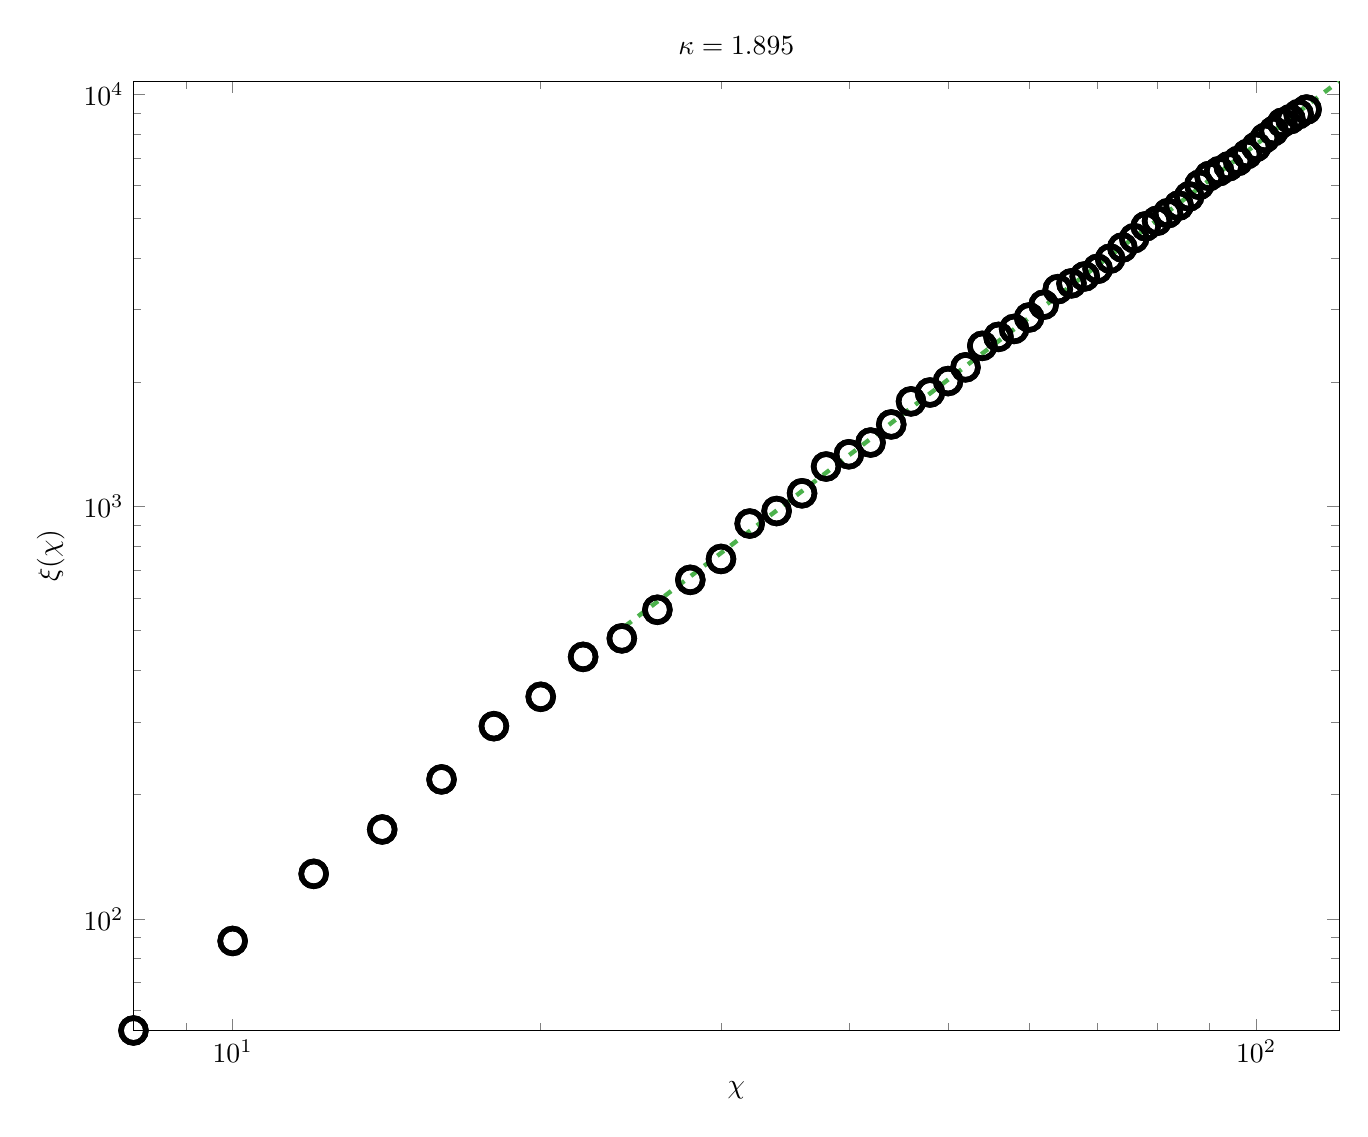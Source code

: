 % This file was created by matlab2tikz.
%
%The latest updates can be retrieved from
%  http://www.mathworks.com/matlabcentral/fileexchange/22022-matlab2tikz-matlab2tikz
%where you can also make suggestions and rate matlab2tikz.
%
\begin{tikzpicture}

\begin{axis}[%
width=6.028in,
height=4.747in,
at={(1.011in,0.649in)},
scale only axis,
xmode=log,
xmin=8,
xmax=120.484,
xminorticks=true,
xlabel={$\chi$},
ymode=log,
ymin=53.596,
ymax=10749.149,
yminorticks=true,
ylabel={$\xi(\chi)$},
axis background/.style={fill=white},
title style={font=\bfseries},
title={$\kappa = 1.895$}
]
\addplot [color=black,line width=2.0pt,mark size=4.5pt,only marks,mark=o,mark options={solid},forget plot]
  table[row sep=crcr]{%
8	53.596\\
10	88.364\\
12	128.525\\
14	164.662\\
16	217.777\\
18	293.155\\
20	345.446\\
22	431.712\\
24	478.657\\
26	561.544\\
28	663.678\\
30	745.859\\
32	908.794\\
34	974.684\\
36	1075.977\\
38	1249.473\\
40	1337.965\\
42	1428.645\\
44	1580.61\\
46	1797.643\\
48	1889.263\\
50	2013.637\\
52	2173.771\\
54	2451.194\\
56	2576.926\\
58	2693.828\\
60	2872.125\\
62	3083.841\\
64	3363.632\\
66	3474.978\\
68	3612.714\\
70	3768.613\\
72	3988.887\\
74	4244.581\\
76	4471.896\\
78	4777.744\\
80	4926.927\\
82	5142.111\\
84	5362.733\\
86	5646.387\\
88	6023.844\\
90	6328.876\\
92	6500.794\\
94	6680.199\\
96	6883.249\\
98	7153.226\\
100	7447.479\\
102	7826.745\\
104	8130.964\\
106	8516.922\\
108	8692.325\\
110	8940.318\\
112	9169.835\\
};
\addplot [color=green!40!gray,dashed,line width=1.6pt,forget plot]
  table[row sep=crcr]{%
24.169	511.898\\
24.565	527.885\\
24.966	544.37\\
25.375	561.371\\
25.79	578.902\\
26.212	596.981\\
26.641	615.625\\
27.076	634.851\\
27.519	654.677\\
27.97	675.123\\
28.427	696.206\\
28.892	717.949\\
29.365	740.37\\
29.845	763.492\\
30.333	787.336\\
30.83	811.924\\
31.334	837.28\\
31.847	863.428\\
32.368	890.393\\
32.897	918.2\\
33.435	946.875\\
33.982	976.446\\
34.538	1006.94\\
35.103	1038.387\\
35.677	1070.815\\
36.261	1104.257\\
36.854	1138.742\\
37.457	1174.305\\
38.07	1210.978\\
38.693	1248.797\\
39.326	1287.797\\
39.969	1328.014\\
40.623	1369.488\\
41.287	1412.257\\
41.963	1456.361\\
42.649	1501.843\\
43.347	1548.745\\
44.056	1597.112\\
44.777	1646.99\\
45.509	1698.425\\
46.254	1751.467\\
47.01	1806.165\\
47.78	1862.571\\
48.561	1920.739\\
49.356	1980.723\\
50.163	2042.581\\
50.984	2106.37\\
51.818	2172.152\\
52.665	2239.987\\
53.527	2309.942\\
54.403	2382.081\\
55.293	2456.473\\
56.197	2533.188\\
57.116	2612.299\\
58.051	2693.881\\
59.0	2778.01\\
59.966	2864.767\\
60.947	2954.233\\
61.944	3046.493\\
62.957	3141.634\\
63.987	3239.747\\
65.034	3340.924\\
66.098	3445.26\\
67.179	3552.855\\
68.278	3663.81\\
69.395	3778.23\\
70.53	3896.224\\
71.684	4017.902\\
72.856	4143.38\\
74.048	4272.777\\
75.26	4406.215\\
76.491	4543.821\\
77.742	4685.723\\
79.014	4832.057\\
80.307	4982.962\\
81.62	5138.579\\
82.956	5299.056\\
84.313	5464.544\\
85.692	5635.201\\
87.094	5811.187\\
88.519	5992.669\\
89.967	6179.819\\
91.438	6372.814\\
92.934	6571.836\\
94.455	6777.073\\
96.0	6988.72\\
97.57	7206.976\\
99.166	7432.049\\
100.789	7664.15\\
102.437	7903.5\\
104.113	8150.325\\
105.816	8404.858\\
107.547	8667.34\\
109.307	8938.02\\
111.095	9217.152\\
112.912	9505.002\\
114.76	9801.842\\
116.637	10107.952\\
118.545	10423.621\\
120.484	10749.149\\
};
\addplot [color=black,line width=2.0pt,mark size=4.5pt,only marks,mark=o,mark options={solid},forget plot]
  table[row sep=crcr]{%
8	53.596\\
10	88.364\\
12	128.525\\
14	164.662\\
16	217.777\\
18	293.155\\
20	345.446\\
22	431.712\\
24	478.657\\
26	561.544\\
28	663.678\\
30	745.859\\
32	908.794\\
34	974.684\\
36	1075.977\\
38	1249.473\\
40	1337.965\\
42	1428.645\\
44	1580.61\\
46	1797.643\\
48	1889.263\\
50	2013.637\\
52	2173.771\\
54	2451.194\\
56	2576.926\\
58	2693.828\\
60	2872.125\\
62	3083.841\\
64	3363.632\\
66	3474.978\\
68	3612.714\\
70	3768.613\\
72	3988.887\\
74	4244.581\\
76	4471.896\\
78	4777.744\\
80	4926.927\\
82	5142.111\\
84	5362.733\\
86	5646.387\\
88	6023.844\\
90	6328.876\\
92	6500.794\\
94	6680.199\\
96	6883.249\\
98	7153.226\\
100	7447.479\\
102	7826.745\\
104	8130.964\\
106	8516.922\\
108	8692.325\\
110	8940.318\\
112	9169.835\\
};
\end{axis}
\end{tikzpicture}%